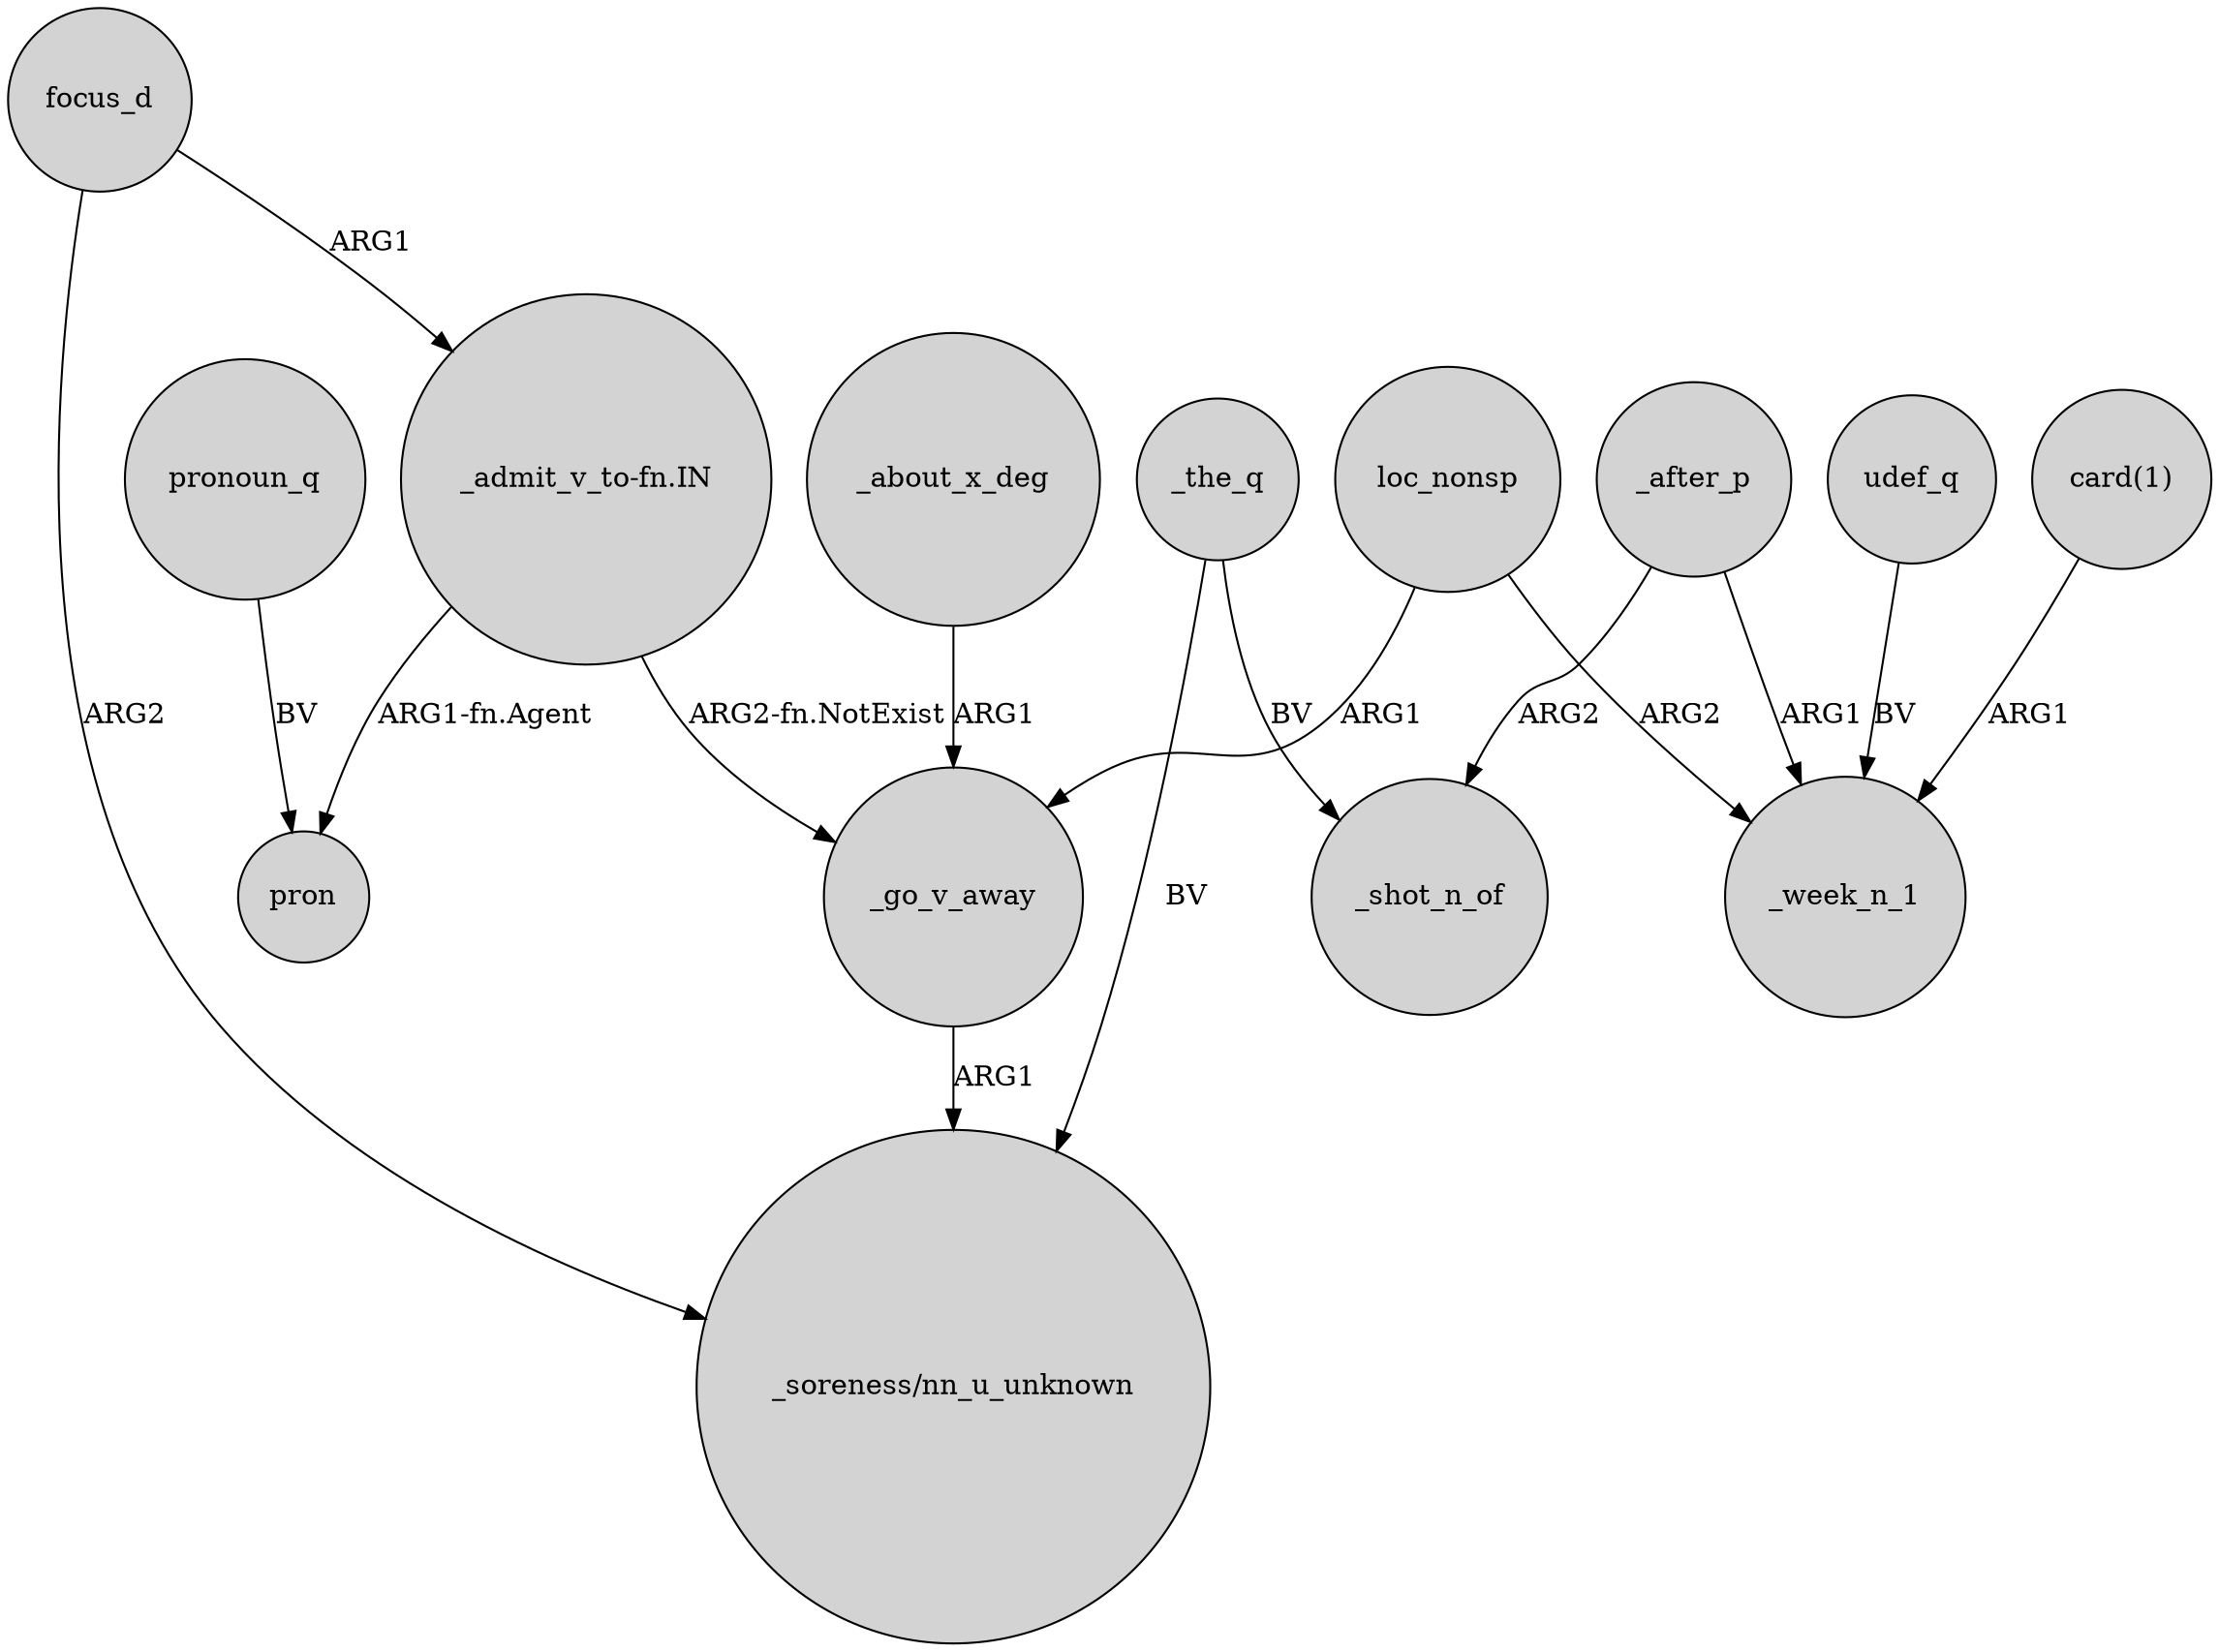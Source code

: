 digraph {
	node [shape=circle style=filled]
	"_admit_v_to-fn.IN" -> _go_v_away [label="ARG2-fn.NotExist"]
	loc_nonsp -> _go_v_away [label=ARG1]
	loc_nonsp -> _week_n_1 [label=ARG2]
	_after_p -> _week_n_1 [label=ARG1]
	focus_d -> "_admit_v_to-fn.IN" [label=ARG1]
	_the_q -> _shot_n_of [label=BV]
	focus_d -> "_soreness/nn_u_unknown" [label=ARG2]
	_the_q -> "_soreness/nn_u_unknown" [label=BV]
	_about_x_deg -> _go_v_away [label=ARG1]
	udef_q -> _week_n_1 [label=BV]
	_after_p -> _shot_n_of [label=ARG2]
	"card(1)" -> _week_n_1 [label=ARG1]
	"_admit_v_to-fn.IN" -> pron [label="ARG1-fn.Agent"]
	_go_v_away -> "_soreness/nn_u_unknown" [label=ARG1]
	pronoun_q -> pron [label=BV]
}
